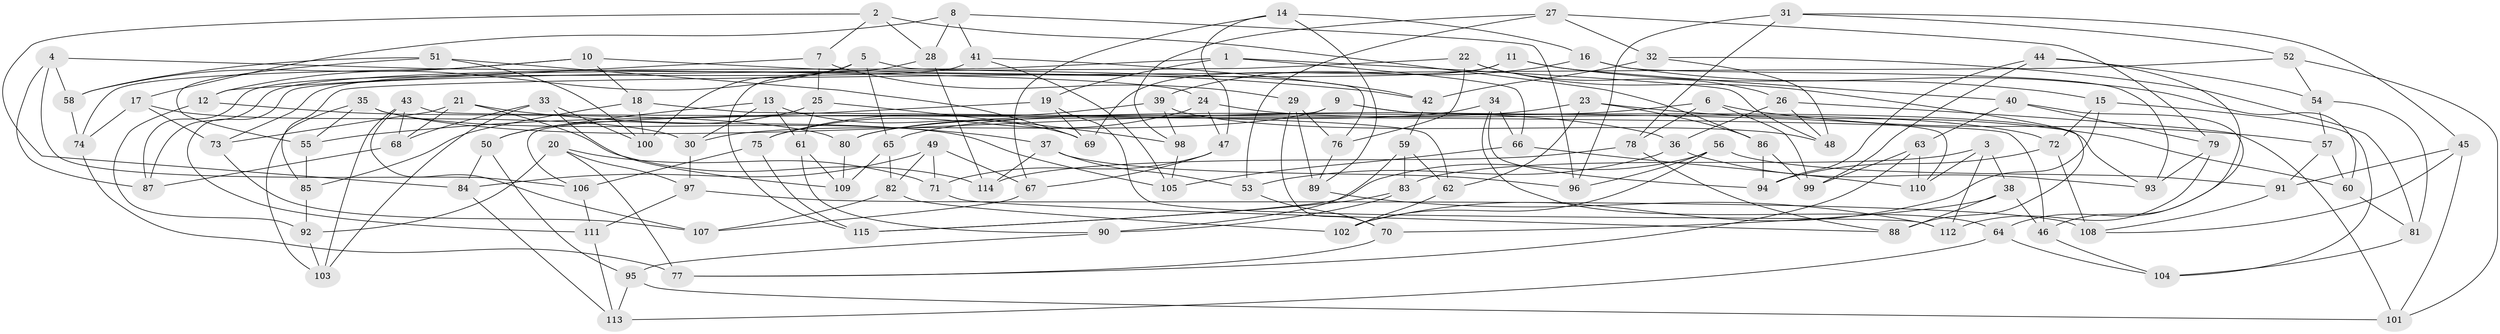 // Generated by graph-tools (version 1.1) at 2025/50/03/09/25 03:50:54]
// undirected, 115 vertices, 230 edges
graph export_dot {
graph [start="1"]
  node [color=gray90,style=filled];
  1;
  2;
  3;
  4;
  5;
  6;
  7;
  8;
  9;
  10;
  11;
  12;
  13;
  14;
  15;
  16;
  17;
  18;
  19;
  20;
  21;
  22;
  23;
  24;
  25;
  26;
  27;
  28;
  29;
  30;
  31;
  32;
  33;
  34;
  35;
  36;
  37;
  38;
  39;
  40;
  41;
  42;
  43;
  44;
  45;
  46;
  47;
  48;
  49;
  50;
  51;
  52;
  53;
  54;
  55;
  56;
  57;
  58;
  59;
  60;
  61;
  62;
  63;
  64;
  65;
  66;
  67;
  68;
  69;
  70;
  71;
  72;
  73;
  74;
  75;
  76;
  77;
  78;
  79;
  80;
  81;
  82;
  83;
  84;
  85;
  86;
  87;
  88;
  89;
  90;
  91;
  92;
  93;
  94;
  95;
  96;
  97;
  98;
  99;
  100;
  101;
  102;
  103;
  104;
  105;
  106;
  107;
  108;
  109;
  110;
  111;
  112;
  113;
  114;
  115;
  1 -- 87;
  1 -- 19;
  1 -- 48;
  1 -- 66;
  2 -- 84;
  2 -- 28;
  2 -- 7;
  2 -- 86;
  3 -- 83;
  3 -- 112;
  3 -- 110;
  3 -- 38;
  4 -- 58;
  4 -- 24;
  4 -- 87;
  4 -- 106;
  5 -- 76;
  5 -- 12;
  5 -- 65;
  5 -- 100;
  6 -- 65;
  6 -- 57;
  6 -- 78;
  6 -- 99;
  7 -- 12;
  7 -- 29;
  7 -- 25;
  8 -- 96;
  8 -- 28;
  8 -- 41;
  8 -- 17;
  9 -- 106;
  9 -- 93;
  9 -- 30;
  9 -- 110;
  10 -- 42;
  10 -- 18;
  10 -- 58;
  10 -- 74;
  11 -- 40;
  11 -- 15;
  11 -- 73;
  11 -- 69;
  12 -- 80;
  12 -- 92;
  13 -- 61;
  13 -- 30;
  13 -- 69;
  13 -- 50;
  14 -- 67;
  14 -- 89;
  14 -- 47;
  14 -- 16;
  15 -- 72;
  15 -- 104;
  15 -- 102;
  16 -- 60;
  16 -- 93;
  16 -- 39;
  17 -- 73;
  17 -- 74;
  17 -- 30;
  18 -- 85;
  18 -- 100;
  18 -- 62;
  19 -- 55;
  19 -- 69;
  19 -- 112;
  20 -- 92;
  20 -- 77;
  20 -- 97;
  20 -- 71;
  21 -- 73;
  21 -- 37;
  21 -- 114;
  21 -- 68;
  22 -- 76;
  22 -- 111;
  22 -- 88;
  22 -- 26;
  23 -- 80;
  23 -- 60;
  23 -- 62;
  23 -- 86;
  24 -- 72;
  24 -- 75;
  24 -- 47;
  25 -- 50;
  25 -- 61;
  25 -- 98;
  26 -- 36;
  26 -- 48;
  26 -- 101;
  27 -- 32;
  27 -- 53;
  27 -- 79;
  27 -- 98;
  28 -- 114;
  28 -- 115;
  29 -- 70;
  29 -- 76;
  29 -- 89;
  30 -- 97;
  31 -- 96;
  31 -- 78;
  31 -- 52;
  31 -- 45;
  32 -- 81;
  32 -- 48;
  32 -- 42;
  33 -- 100;
  33 -- 103;
  33 -- 109;
  33 -- 68;
  34 -- 66;
  34 -- 64;
  34 -- 94;
  34 -- 80;
  35 -- 55;
  35 -- 105;
  35 -- 36;
  35 -- 103;
  36 -- 93;
  36 -- 53;
  37 -- 114;
  37 -- 53;
  37 -- 96;
  38 -- 70;
  38 -- 88;
  38 -- 46;
  39 -- 75;
  39 -- 48;
  39 -- 98;
  40 -- 79;
  40 -- 46;
  40 -- 63;
  41 -- 105;
  41 -- 87;
  41 -- 42;
  42 -- 59;
  43 -- 46;
  43 -- 68;
  43 -- 107;
  43 -- 103;
  44 -- 99;
  44 -- 64;
  44 -- 54;
  44 -- 94;
  45 -- 91;
  45 -- 108;
  45 -- 101;
  46 -- 104;
  47 -- 67;
  47 -- 71;
  49 -- 71;
  49 -- 67;
  49 -- 84;
  49 -- 82;
  50 -- 84;
  50 -- 95;
  51 -- 69;
  51 -- 100;
  51 -- 55;
  51 -- 58;
  52 -- 85;
  52 -- 101;
  52 -- 54;
  53 -- 70;
  54 -- 57;
  54 -- 81;
  55 -- 85;
  56 -- 102;
  56 -- 96;
  56 -- 91;
  56 -- 115;
  57 -- 60;
  57 -- 91;
  58 -- 74;
  59 -- 62;
  59 -- 83;
  59 -- 90;
  60 -- 81;
  61 -- 109;
  61 -- 90;
  62 -- 102;
  63 -- 99;
  63 -- 110;
  63 -- 77;
  64 -- 113;
  64 -- 104;
  65 -- 82;
  65 -- 109;
  66 -- 110;
  66 -- 105;
  67 -- 107;
  68 -- 87;
  70 -- 77;
  71 -- 88;
  72 -- 94;
  72 -- 108;
  73 -- 107;
  74 -- 77;
  75 -- 115;
  75 -- 106;
  76 -- 89;
  78 -- 88;
  78 -- 114;
  79 -- 112;
  79 -- 93;
  80 -- 109;
  81 -- 104;
  82 -- 102;
  82 -- 107;
  83 -- 115;
  83 -- 90;
  84 -- 113;
  85 -- 92;
  86 -- 94;
  86 -- 99;
  89 -- 112;
  90 -- 95;
  91 -- 108;
  92 -- 103;
  95 -- 101;
  95 -- 113;
  97 -- 108;
  97 -- 111;
  98 -- 105;
  106 -- 111;
  111 -- 113;
}
